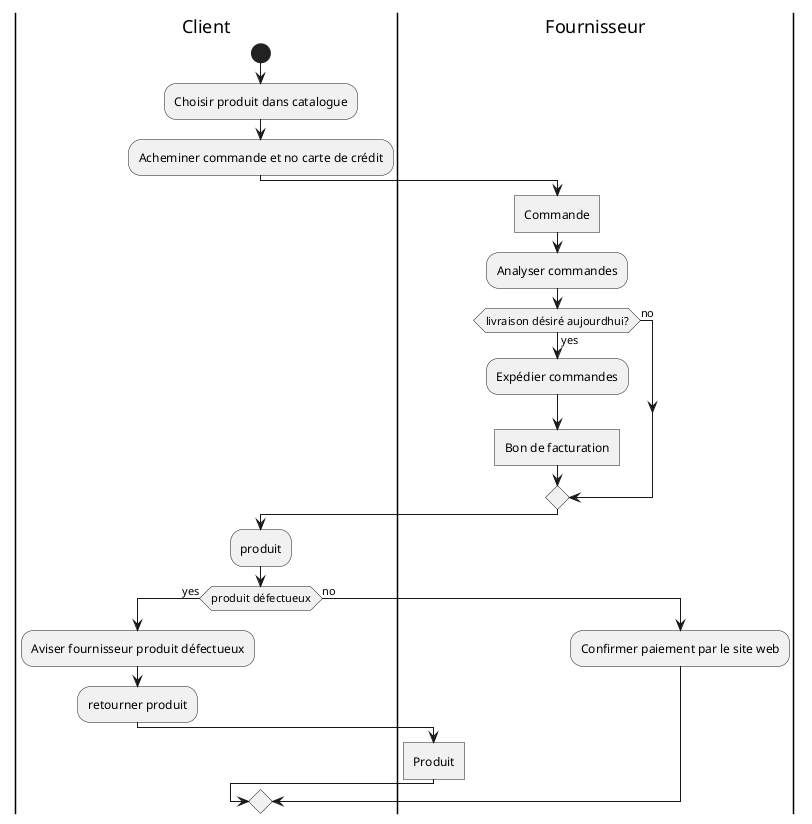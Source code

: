 @startuml web4
|Client|
start
:Choisir produit dans catalogue;
:Acheminer commande et no carte de crédit;

|Fournisseur|
:Commande]
:Analyser commandes;
if (livraison désiré aujourdhui?) then (yes)
:Expédier commandes;
:Bon de facturation]
else (no)

endif
|Client|
:produit;
if (produit défectueux) then (yes)
:Aviser fournisseur produit défectueux;
:retourner produit;
|Fournisseur|
:Produit]
else (no)
:Confirmer paiement par le site web;
@enduml